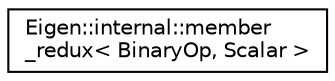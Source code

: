 digraph "Graphical Class Hierarchy"
{
  edge [fontname="Helvetica",fontsize="10",labelfontname="Helvetica",labelfontsize="10"];
  node [fontname="Helvetica",fontsize="10",shape=record];
  rankdir="LR";
  Node1 [label="Eigen::internal::member\l_redux\< BinaryOp, Scalar \>",height=0.2,width=0.4,color="black", fillcolor="white", style="filled",URL="$struct_eigen_1_1internal_1_1member__redux.html"];
}
